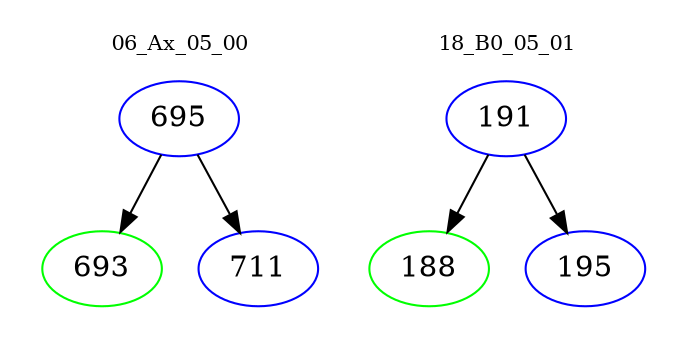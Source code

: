 digraph{
subgraph cluster_0 {
color = white
label = "06_Ax_05_00";
fontsize=10;
T0_695 [label="695", color="blue"]
T0_695 -> T0_693 [color="black"]
T0_693 [label="693", color="green"]
T0_695 -> T0_711 [color="black"]
T0_711 [label="711", color="blue"]
}
subgraph cluster_1 {
color = white
label = "18_B0_05_01";
fontsize=10;
T1_191 [label="191", color="blue"]
T1_191 -> T1_188 [color="black"]
T1_188 [label="188", color="green"]
T1_191 -> T1_195 [color="black"]
T1_195 [label="195", color="blue"]
}
}

